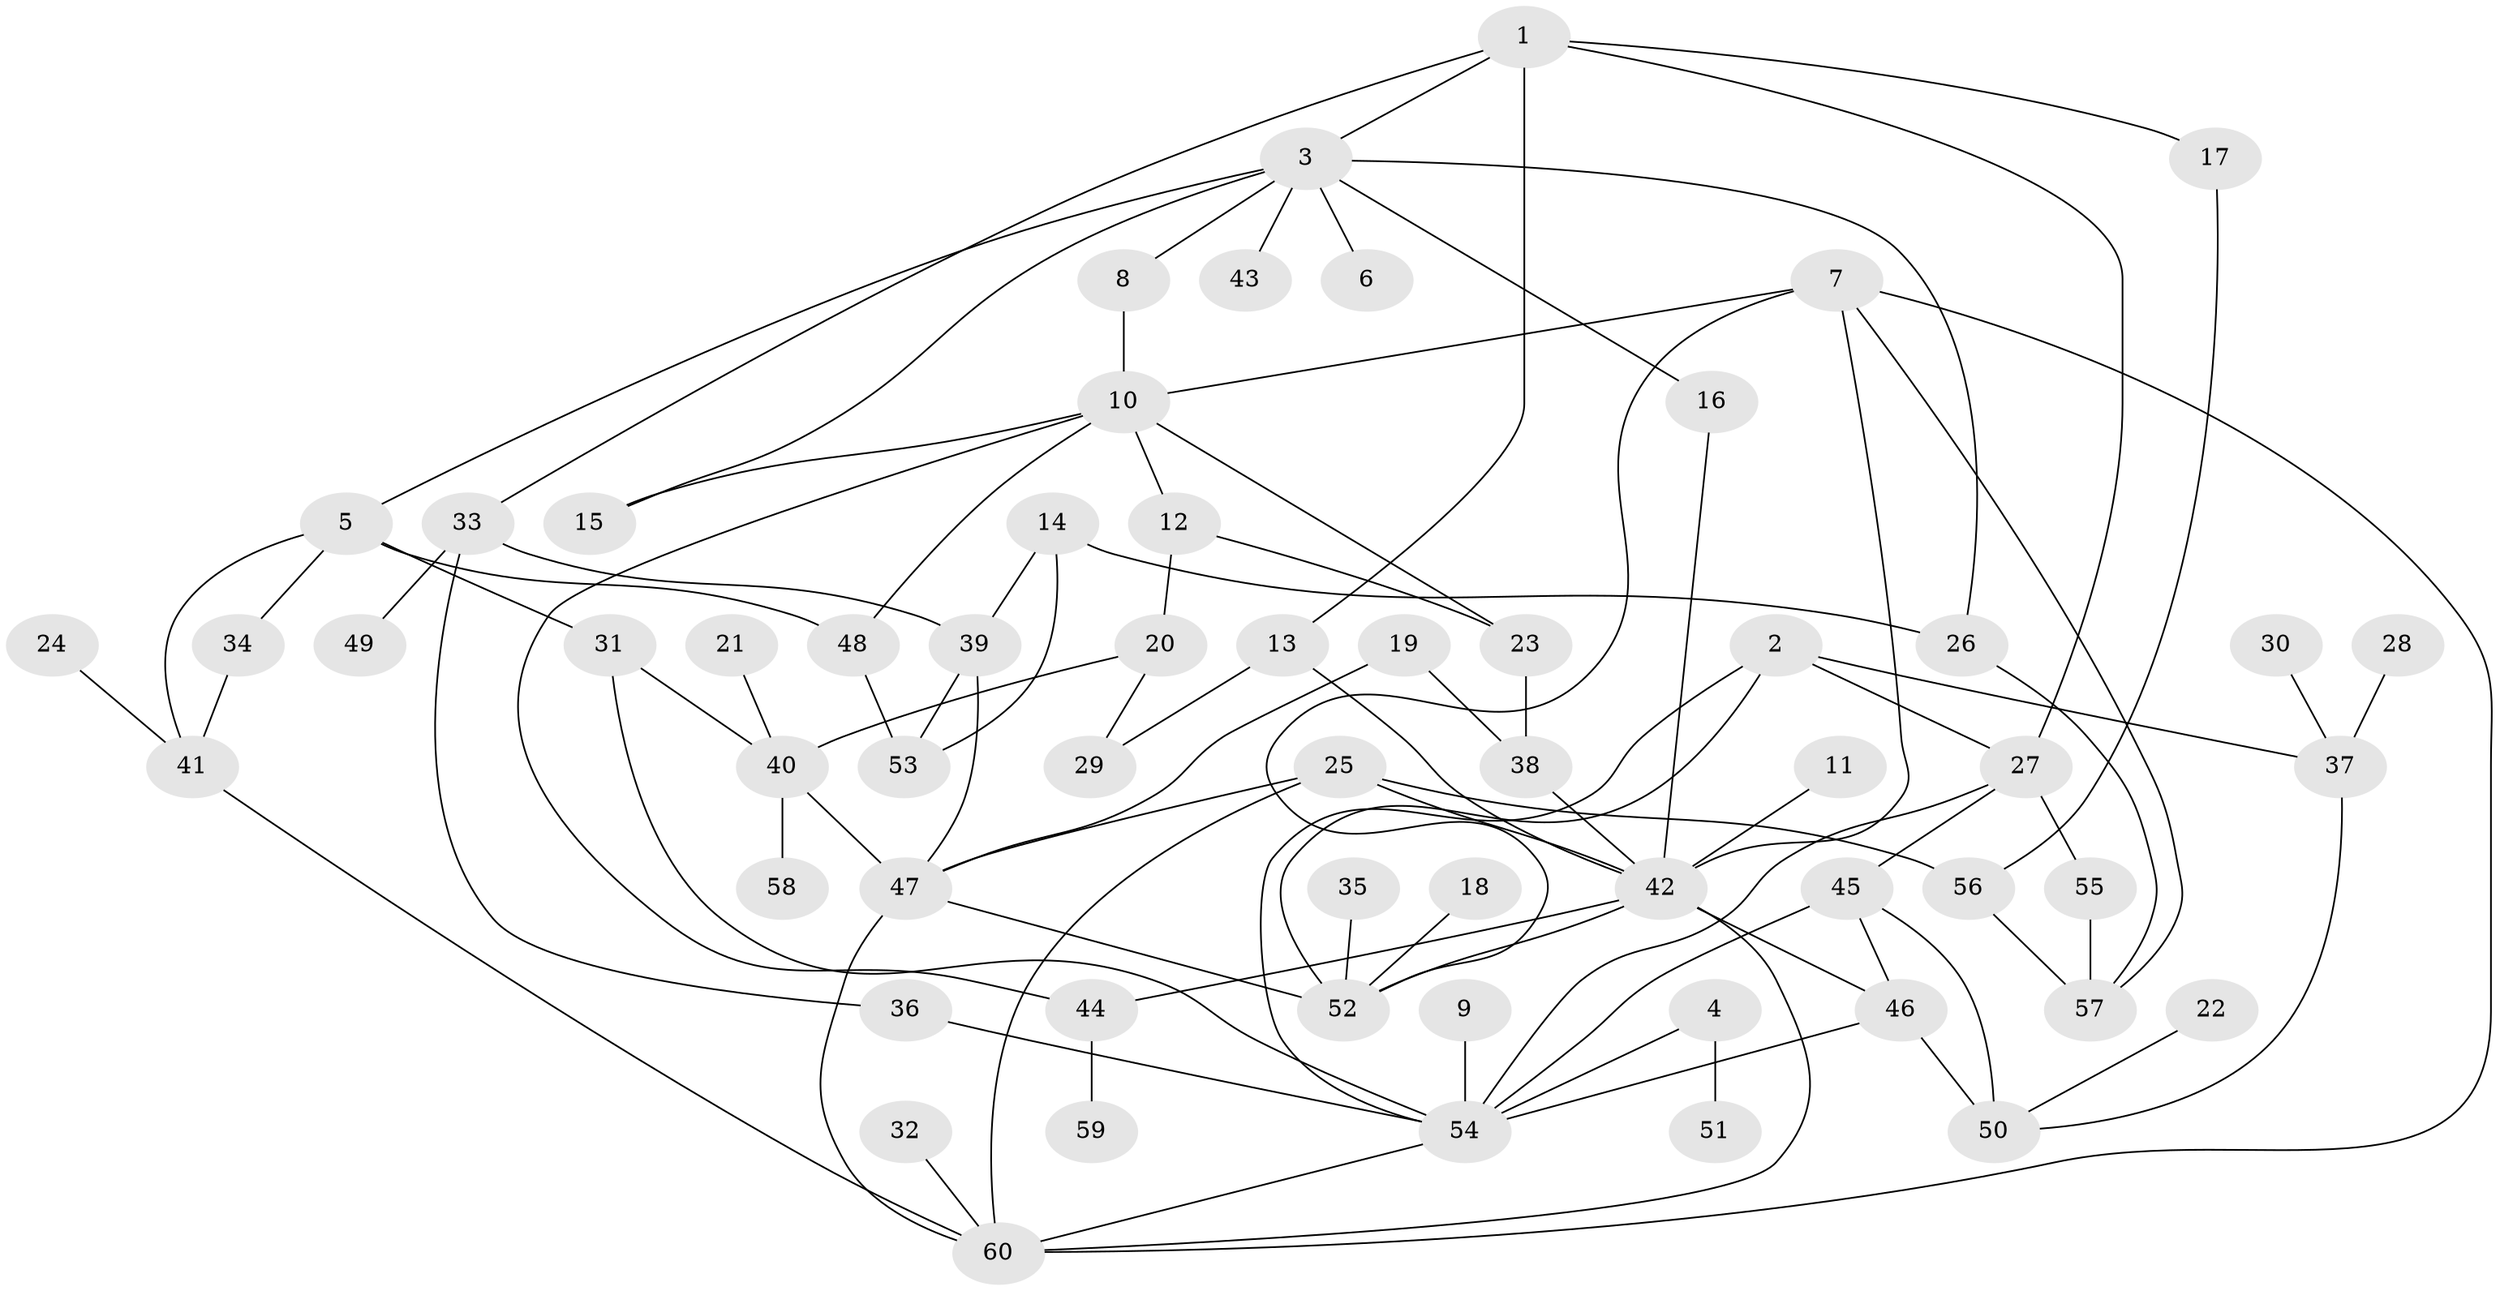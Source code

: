 // original degree distribution, {4: 0.10833333333333334, 5: 0.058333333333333334, 10: 0.008333333333333333, 6: 0.03333333333333333, 2: 0.26666666666666666, 7: 0.008333333333333333, 3: 0.24166666666666667, 1: 0.275}
// Generated by graph-tools (version 1.1) at 2025/49/03/09/25 03:49:16]
// undirected, 60 vertices, 95 edges
graph export_dot {
graph [start="1"]
  node [color=gray90,style=filled];
  1;
  2;
  3;
  4;
  5;
  6;
  7;
  8;
  9;
  10;
  11;
  12;
  13;
  14;
  15;
  16;
  17;
  18;
  19;
  20;
  21;
  22;
  23;
  24;
  25;
  26;
  27;
  28;
  29;
  30;
  31;
  32;
  33;
  34;
  35;
  36;
  37;
  38;
  39;
  40;
  41;
  42;
  43;
  44;
  45;
  46;
  47;
  48;
  49;
  50;
  51;
  52;
  53;
  54;
  55;
  56;
  57;
  58;
  59;
  60;
  1 -- 3 [weight=1.0];
  1 -- 13 [weight=1.0];
  1 -- 17 [weight=1.0];
  1 -- 27 [weight=1.0];
  1 -- 33 [weight=1.0];
  2 -- 27 [weight=1.0];
  2 -- 37 [weight=1.0];
  2 -- 52 [weight=1.0];
  2 -- 54 [weight=1.0];
  3 -- 5 [weight=1.0];
  3 -- 6 [weight=1.0];
  3 -- 8 [weight=1.0];
  3 -- 15 [weight=1.0];
  3 -- 16 [weight=1.0];
  3 -- 26 [weight=1.0];
  3 -- 43 [weight=1.0];
  4 -- 51 [weight=1.0];
  4 -- 54 [weight=1.0];
  5 -- 31 [weight=1.0];
  5 -- 34 [weight=1.0];
  5 -- 41 [weight=1.0];
  5 -- 48 [weight=1.0];
  7 -- 10 [weight=1.0];
  7 -- 42 [weight=1.0];
  7 -- 52 [weight=1.0];
  7 -- 57 [weight=1.0];
  7 -- 60 [weight=1.0];
  8 -- 10 [weight=1.0];
  9 -- 54 [weight=1.0];
  10 -- 12 [weight=1.0];
  10 -- 15 [weight=1.0];
  10 -- 23 [weight=1.0];
  10 -- 44 [weight=1.0];
  10 -- 48 [weight=1.0];
  11 -- 42 [weight=1.0];
  12 -- 20 [weight=1.0];
  12 -- 23 [weight=1.0];
  13 -- 29 [weight=1.0];
  13 -- 42 [weight=1.0];
  14 -- 26 [weight=1.0];
  14 -- 39 [weight=1.0];
  14 -- 53 [weight=1.0];
  16 -- 42 [weight=1.0];
  17 -- 56 [weight=1.0];
  18 -- 52 [weight=1.0];
  19 -- 38 [weight=1.0];
  19 -- 47 [weight=1.0];
  20 -- 29 [weight=1.0];
  20 -- 40 [weight=1.0];
  21 -- 40 [weight=1.0];
  22 -- 50 [weight=1.0];
  23 -- 38 [weight=1.0];
  24 -- 41 [weight=1.0];
  25 -- 42 [weight=1.0];
  25 -- 47 [weight=1.0];
  25 -- 56 [weight=1.0];
  25 -- 60 [weight=1.0];
  26 -- 57 [weight=1.0];
  27 -- 45 [weight=1.0];
  27 -- 54 [weight=1.0];
  27 -- 55 [weight=1.0];
  28 -- 37 [weight=1.0];
  30 -- 37 [weight=1.0];
  31 -- 40 [weight=1.0];
  31 -- 54 [weight=1.0];
  32 -- 60 [weight=1.0];
  33 -- 36 [weight=1.0];
  33 -- 39 [weight=1.0];
  33 -- 49 [weight=1.0];
  34 -- 41 [weight=1.0];
  35 -- 52 [weight=1.0];
  36 -- 54 [weight=1.0];
  37 -- 50 [weight=1.0];
  38 -- 42 [weight=1.0];
  39 -- 47 [weight=1.0];
  39 -- 53 [weight=1.0];
  40 -- 47 [weight=1.0];
  40 -- 58 [weight=1.0];
  41 -- 60 [weight=1.0];
  42 -- 44 [weight=1.0];
  42 -- 46 [weight=1.0];
  42 -- 52 [weight=1.0];
  42 -- 60 [weight=1.0];
  44 -- 59 [weight=1.0];
  45 -- 46 [weight=1.0];
  45 -- 50 [weight=1.0];
  45 -- 54 [weight=1.0];
  46 -- 50 [weight=2.0];
  46 -- 54 [weight=1.0];
  47 -- 52 [weight=1.0];
  47 -- 60 [weight=1.0];
  48 -- 53 [weight=1.0];
  54 -- 60 [weight=1.0];
  55 -- 57 [weight=1.0];
  56 -- 57 [weight=1.0];
}
